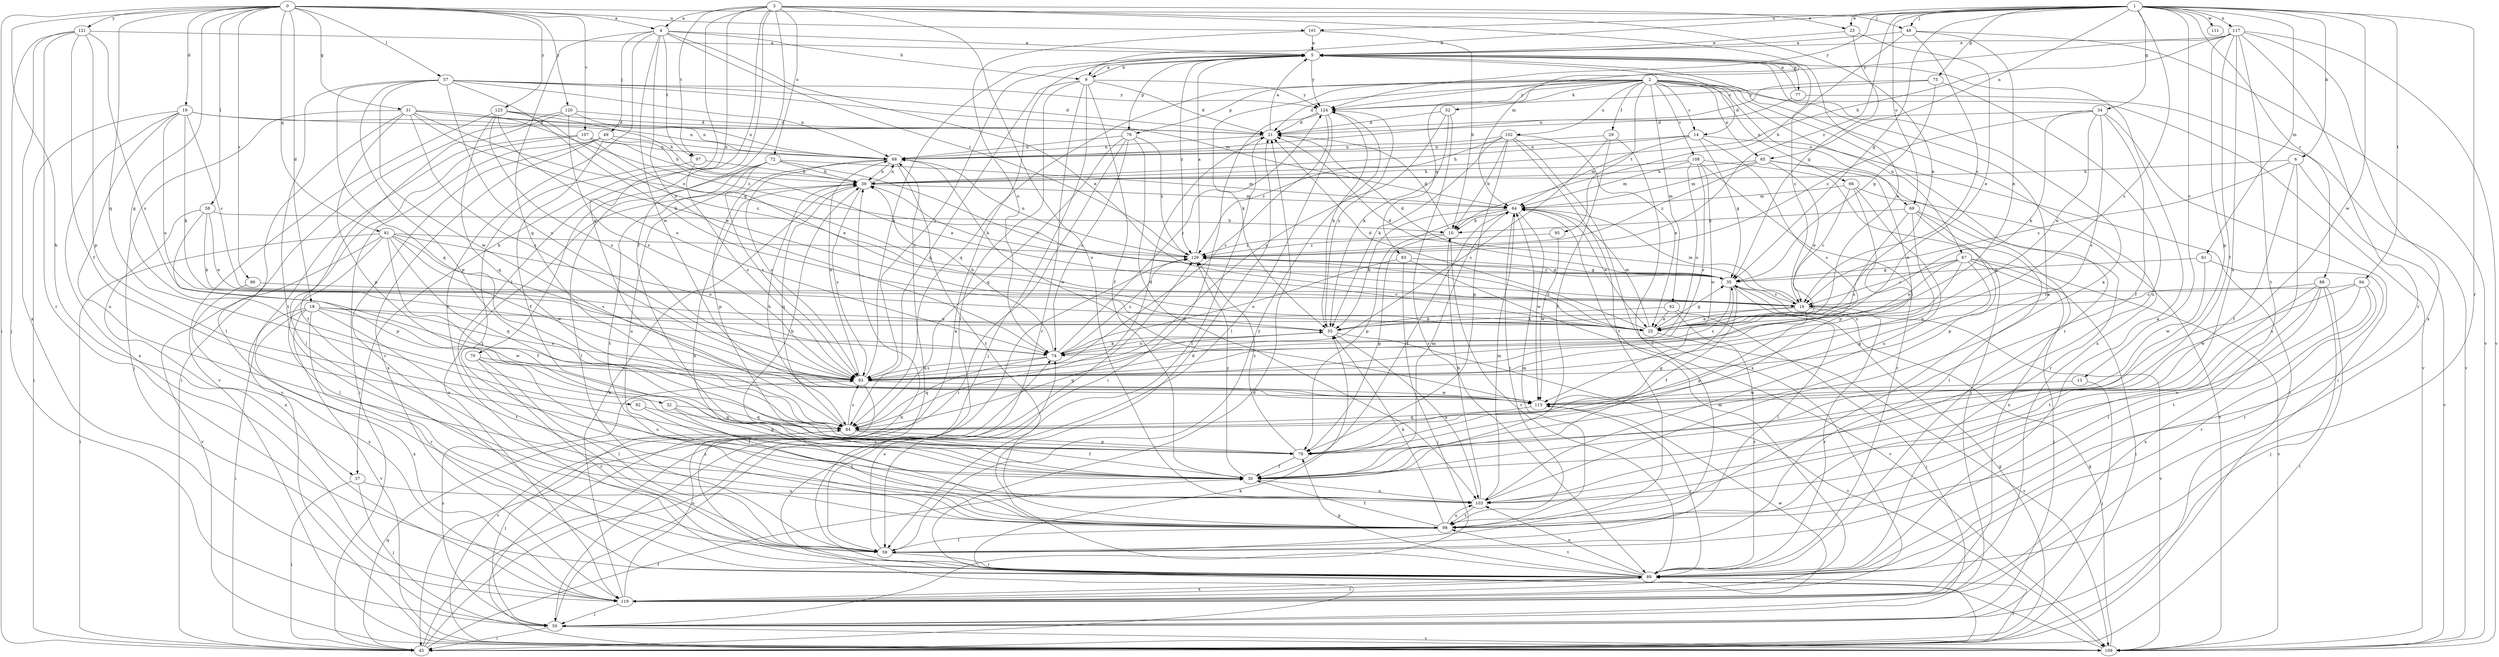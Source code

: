 strict digraph  {
0;
1;
2;
3;
4;
5;
6;
9;
10;
13;
14;
16;
18;
19;
21;
23;
25;
29;
30;
31;
32;
34;
35;
37;
39;
45;
48;
49;
50;
52;
55;
57;
58;
59;
61;
62;
64;
65;
66;
67;
68;
69;
70;
72;
74;
75;
76;
77;
79;
81;
82;
83;
84;
86;
88;
89;
93;
94;
95;
97;
98;
101;
102;
103;
107;
108;
109;
111;
113;
117;
119;
120;
121;
123;
124;
129;
0 -> 4  [label=a];
0 -> 18  [label=d];
0 -> 19  [label=d];
0 -> 31  [label=g];
0 -> 32  [label=g];
0 -> 37  [label=h];
0 -> 45  [label=i];
0 -> 48  [label=j];
0 -> 57  [label=l];
0 -> 58  [label=l];
0 -> 81  [label=q];
0 -> 82  [label=q];
0 -> 86  [label=r];
0 -> 101  [label=u];
0 -> 107  [label=v];
0 -> 120  [label=y];
0 -> 121  [label=y];
0 -> 123  [label=y];
1 -> 6  [label=b];
1 -> 9  [label=b];
1 -> 13  [label=c];
1 -> 23  [label=e];
1 -> 34  [label=g];
1 -> 35  [label=g];
1 -> 48  [label=j];
1 -> 61  [label=m];
1 -> 65  [label=n];
1 -> 69  [label=o];
1 -> 75  [label=p];
1 -> 88  [label=r];
1 -> 89  [label=r];
1 -> 93  [label=s];
1 -> 94  [label=t];
1 -> 101  [label=u];
1 -> 111  [label=w];
1 -> 113  [label=w];
1 -> 117  [label=x];
1 -> 124  [label=y];
1 -> 129  [label=z];
2 -> 14  [label=c];
2 -> 21  [label=d];
2 -> 29  [label=f];
2 -> 52  [label=k];
2 -> 55  [label=k];
2 -> 62  [label=m];
2 -> 65  [label=n];
2 -> 66  [label=n];
2 -> 67  [label=n];
2 -> 69  [label=o];
2 -> 76  [label=p];
2 -> 83  [label=q];
2 -> 84  [label=q];
2 -> 89  [label=r];
2 -> 95  [label=t];
2 -> 102  [label=u];
2 -> 108  [label=v];
2 -> 109  [label=v];
2 -> 119  [label=x];
2 -> 124  [label=y];
3 -> 4  [label=a];
3 -> 23  [label=e];
3 -> 25  [label=e];
3 -> 30  [label=f];
3 -> 37  [label=h];
3 -> 59  [label=l];
3 -> 64  [label=m];
3 -> 70  [label=o];
3 -> 72  [label=o];
3 -> 84  [label=q];
3 -> 97  [label=t];
3 -> 103  [label=u];
4 -> 5  [label=a];
4 -> 9  [label=b];
4 -> 25  [label=e];
4 -> 49  [label=j];
4 -> 74  [label=o];
4 -> 84  [label=q];
4 -> 89  [label=r];
4 -> 97  [label=t];
4 -> 113  [label=w];
4 -> 129  [label=z];
5 -> 9  [label=b];
5 -> 14  [label=c];
5 -> 16  [label=c];
5 -> 76  [label=p];
5 -> 77  [label=p];
5 -> 93  [label=s];
5 -> 124  [label=y];
5 -> 129  [label=z];
6 -> 16  [label=c];
6 -> 30  [label=f];
6 -> 39  [label=h];
6 -> 103  [label=u];
6 -> 109  [label=v];
9 -> 5  [label=a];
9 -> 21  [label=d];
9 -> 30  [label=f];
9 -> 50  [label=j];
9 -> 59  [label=l];
9 -> 84  [label=q];
9 -> 89  [label=r];
9 -> 124  [label=y];
10 -> 21  [label=d];
10 -> 79  [label=p];
10 -> 89  [label=r];
10 -> 129  [label=z];
13 -> 50  [label=j];
13 -> 113  [label=w];
14 -> 35  [label=g];
14 -> 39  [label=h];
14 -> 45  [label=i];
14 -> 64  [label=m];
14 -> 68  [label=n];
14 -> 93  [label=s];
16 -> 21  [label=d];
16 -> 25  [label=e];
16 -> 55  [label=k];
16 -> 64  [label=m];
16 -> 79  [label=p];
16 -> 89  [label=r];
16 -> 109  [label=v];
18 -> 25  [label=e];
18 -> 45  [label=i];
18 -> 89  [label=r];
18 -> 93  [label=s];
18 -> 98  [label=t];
18 -> 109  [label=v];
18 -> 113  [label=w];
18 -> 119  [label=x];
19 -> 16  [label=c];
19 -> 21  [label=d];
19 -> 45  [label=i];
19 -> 55  [label=k];
19 -> 68  [label=n];
19 -> 74  [label=o];
19 -> 103  [label=u];
19 -> 119  [label=x];
21 -> 5  [label=a];
21 -> 59  [label=l];
21 -> 68  [label=n];
23 -> 5  [label=a];
23 -> 25  [label=e];
23 -> 35  [label=g];
25 -> 5  [label=a];
25 -> 21  [label=d];
25 -> 35  [label=g];
25 -> 64  [label=m];
25 -> 109  [label=v];
25 -> 129  [label=z];
29 -> 30  [label=f];
29 -> 59  [label=l];
29 -> 68  [label=n];
29 -> 93  [label=s];
30 -> 39  [label=h];
30 -> 64  [label=m];
30 -> 103  [label=u];
30 -> 129  [label=z];
31 -> 21  [label=d];
31 -> 25  [label=e];
31 -> 35  [label=g];
31 -> 50  [label=j];
31 -> 59  [label=l];
31 -> 68  [label=n];
31 -> 79  [label=p];
31 -> 93  [label=s];
31 -> 129  [label=z];
32 -> 79  [label=p];
32 -> 84  [label=q];
32 -> 98  [label=t];
34 -> 21  [label=d];
34 -> 25  [label=e];
34 -> 30  [label=f];
34 -> 45  [label=i];
34 -> 55  [label=k];
34 -> 93  [label=s];
34 -> 129  [label=z];
35 -> 16  [label=c];
35 -> 21  [label=d];
35 -> 30  [label=f];
35 -> 39  [label=h];
35 -> 59  [label=l];
35 -> 93  [label=s];
35 -> 129  [label=z];
37 -> 45  [label=i];
37 -> 50  [label=j];
37 -> 103  [label=u];
39 -> 64  [label=m];
39 -> 68  [label=n];
39 -> 84  [label=q];
39 -> 93  [label=s];
39 -> 119  [label=x];
45 -> 30  [label=f];
45 -> 35  [label=g];
45 -> 55  [label=k];
45 -> 74  [label=o];
45 -> 84  [label=q];
45 -> 89  [label=r];
45 -> 129  [label=z];
48 -> 5  [label=a];
48 -> 10  [label=b];
48 -> 16  [label=c];
48 -> 25  [label=e];
48 -> 109  [label=v];
49 -> 25  [label=e];
49 -> 30  [label=f];
49 -> 45  [label=i];
49 -> 68  [label=n];
49 -> 89  [label=r];
49 -> 119  [label=x];
50 -> 45  [label=i];
50 -> 93  [label=s];
50 -> 109  [label=v];
50 -> 129  [label=z];
52 -> 21  [label=d];
52 -> 55  [label=k];
52 -> 89  [label=r];
52 -> 93  [label=s];
55 -> 74  [label=o];
55 -> 84  [label=q];
55 -> 103  [label=u];
55 -> 109  [label=v];
55 -> 124  [label=y];
57 -> 21  [label=d];
57 -> 55  [label=k];
57 -> 64  [label=m];
57 -> 68  [label=n];
57 -> 79  [label=p];
57 -> 84  [label=q];
57 -> 93  [label=s];
57 -> 98  [label=t];
57 -> 113  [label=w];
57 -> 124  [label=y];
58 -> 10  [label=b];
58 -> 25  [label=e];
58 -> 55  [label=k];
58 -> 79  [label=p];
58 -> 119  [label=x];
59 -> 74  [label=o];
59 -> 89  [label=r];
59 -> 124  [label=y];
61 -> 35  [label=g];
61 -> 89  [label=r];
61 -> 113  [label=w];
62 -> 25  [label=e];
62 -> 50  [label=j];
62 -> 55  [label=k];
62 -> 89  [label=r];
64 -> 10  [label=b];
64 -> 25  [label=e];
64 -> 30  [label=f];
64 -> 55  [label=k];
64 -> 79  [label=p];
64 -> 98  [label=t];
64 -> 113  [label=w];
65 -> 25  [label=e];
65 -> 39  [label=h];
65 -> 64  [label=m];
65 -> 74  [label=o];
65 -> 89  [label=r];
65 -> 129  [label=z];
66 -> 16  [label=c];
66 -> 64  [label=m];
66 -> 79  [label=p];
66 -> 103  [label=u];
66 -> 109  [label=v];
67 -> 16  [label=c];
67 -> 25  [label=e];
67 -> 35  [label=g];
67 -> 45  [label=i];
67 -> 50  [label=j];
67 -> 84  [label=q];
67 -> 93  [label=s];
67 -> 109  [label=v];
68 -> 39  [label=h];
68 -> 79  [label=p];
68 -> 93  [label=s];
68 -> 98  [label=t];
68 -> 113  [label=w];
69 -> 10  [label=b];
69 -> 59  [label=l];
69 -> 79  [label=p];
69 -> 84  [label=q];
69 -> 93  [label=s];
69 -> 119  [label=x];
70 -> 59  [label=l];
70 -> 89  [label=r];
70 -> 93  [label=s];
70 -> 103  [label=u];
72 -> 16  [label=c];
72 -> 39  [label=h];
72 -> 59  [label=l];
72 -> 64  [label=m];
72 -> 93  [label=s];
72 -> 98  [label=t];
72 -> 103  [label=u];
74 -> 39  [label=h];
74 -> 55  [label=k];
74 -> 84  [label=q];
74 -> 93  [label=s];
74 -> 124  [label=y];
74 -> 129  [label=z];
75 -> 21  [label=d];
75 -> 35  [label=g];
75 -> 103  [label=u];
75 -> 124  [label=y];
76 -> 45  [label=i];
76 -> 68  [label=n];
76 -> 74  [label=o];
76 -> 84  [label=q];
76 -> 103  [label=u];
76 -> 129  [label=z];
77 -> 5  [label=a];
77 -> 68  [label=n];
77 -> 109  [label=v];
79 -> 30  [label=f];
79 -> 35  [label=g];
79 -> 129  [label=z];
81 -> 30  [label=f];
81 -> 45  [label=i];
81 -> 59  [label=l];
81 -> 74  [label=o];
81 -> 84  [label=q];
81 -> 93  [label=s];
81 -> 109  [label=v];
81 -> 113  [label=w];
81 -> 129  [label=z];
82 -> 30  [label=f];
82 -> 84  [label=q];
83 -> 35  [label=g];
83 -> 50  [label=j];
83 -> 74  [label=o];
83 -> 109  [label=v];
84 -> 21  [label=d];
84 -> 30  [label=f];
84 -> 39  [label=h];
84 -> 50  [label=j];
84 -> 79  [label=p];
84 -> 93  [label=s];
86 -> 16  [label=c];
86 -> 119  [label=x];
88 -> 16  [label=c];
88 -> 45  [label=i];
88 -> 50  [label=j];
88 -> 59  [label=l];
88 -> 98  [label=t];
88 -> 119  [label=x];
89 -> 5  [label=a];
89 -> 21  [label=d];
89 -> 68  [label=n];
89 -> 79  [label=p];
89 -> 98  [label=t];
89 -> 103  [label=u];
89 -> 119  [label=x];
93 -> 5  [label=a];
93 -> 68  [label=n];
93 -> 109  [label=v];
93 -> 113  [label=w];
94 -> 16  [label=c];
94 -> 89  [label=r];
94 -> 98  [label=t];
94 -> 103  [label=u];
94 -> 113  [label=w];
95 -> 113  [label=w];
95 -> 129  [label=z];
97 -> 39  [label=h];
97 -> 93  [label=s];
97 -> 98  [label=t];
98 -> 5  [label=a];
98 -> 30  [label=f];
98 -> 39  [label=h];
98 -> 55  [label=k];
98 -> 59  [label=l];
98 -> 64  [label=m];
98 -> 103  [label=u];
101 -> 5  [label=a];
101 -> 10  [label=b];
101 -> 74  [label=o];
102 -> 10  [label=b];
102 -> 25  [label=e];
102 -> 55  [label=k];
102 -> 68  [label=n];
102 -> 79  [label=p];
102 -> 98  [label=t];
102 -> 119  [label=x];
102 -> 129  [label=z];
103 -> 5  [label=a];
103 -> 10  [label=b];
103 -> 64  [label=m];
103 -> 98  [label=t];
107 -> 25  [label=e];
107 -> 39  [label=h];
107 -> 59  [label=l];
107 -> 68  [label=n];
107 -> 109  [label=v];
108 -> 39  [label=h];
108 -> 50  [label=j];
108 -> 64  [label=m];
108 -> 74  [label=o];
108 -> 89  [label=r];
108 -> 93  [label=s];
108 -> 113  [label=w];
109 -> 21  [label=d];
109 -> 35  [label=g];
109 -> 39  [label=h];
113 -> 84  [label=q];
113 -> 89  [label=r];
117 -> 5  [label=a];
117 -> 30  [label=f];
117 -> 39  [label=h];
117 -> 79  [label=p];
117 -> 89  [label=r];
117 -> 98  [label=t];
117 -> 103  [label=u];
117 -> 109  [label=v];
117 -> 119  [label=x];
117 -> 124  [label=y];
119 -> 5  [label=a];
119 -> 39  [label=h];
119 -> 50  [label=j];
119 -> 64  [label=m];
119 -> 89  [label=r];
119 -> 113  [label=w];
120 -> 21  [label=d];
120 -> 45  [label=i];
120 -> 68  [label=n];
120 -> 93  [label=s];
120 -> 98  [label=t];
121 -> 5  [label=a];
121 -> 30  [label=f];
121 -> 50  [label=j];
121 -> 79  [label=p];
121 -> 89  [label=r];
121 -> 93  [label=s];
121 -> 119  [label=x];
123 -> 16  [label=c];
123 -> 21  [label=d];
123 -> 39  [label=h];
123 -> 74  [label=o];
123 -> 84  [label=q];
123 -> 93  [label=s];
123 -> 109  [label=v];
124 -> 21  [label=d];
124 -> 45  [label=i];
124 -> 55  [label=k];
124 -> 59  [label=l];
124 -> 93  [label=s];
129 -> 5  [label=a];
129 -> 35  [label=g];
129 -> 68  [label=n];
}
